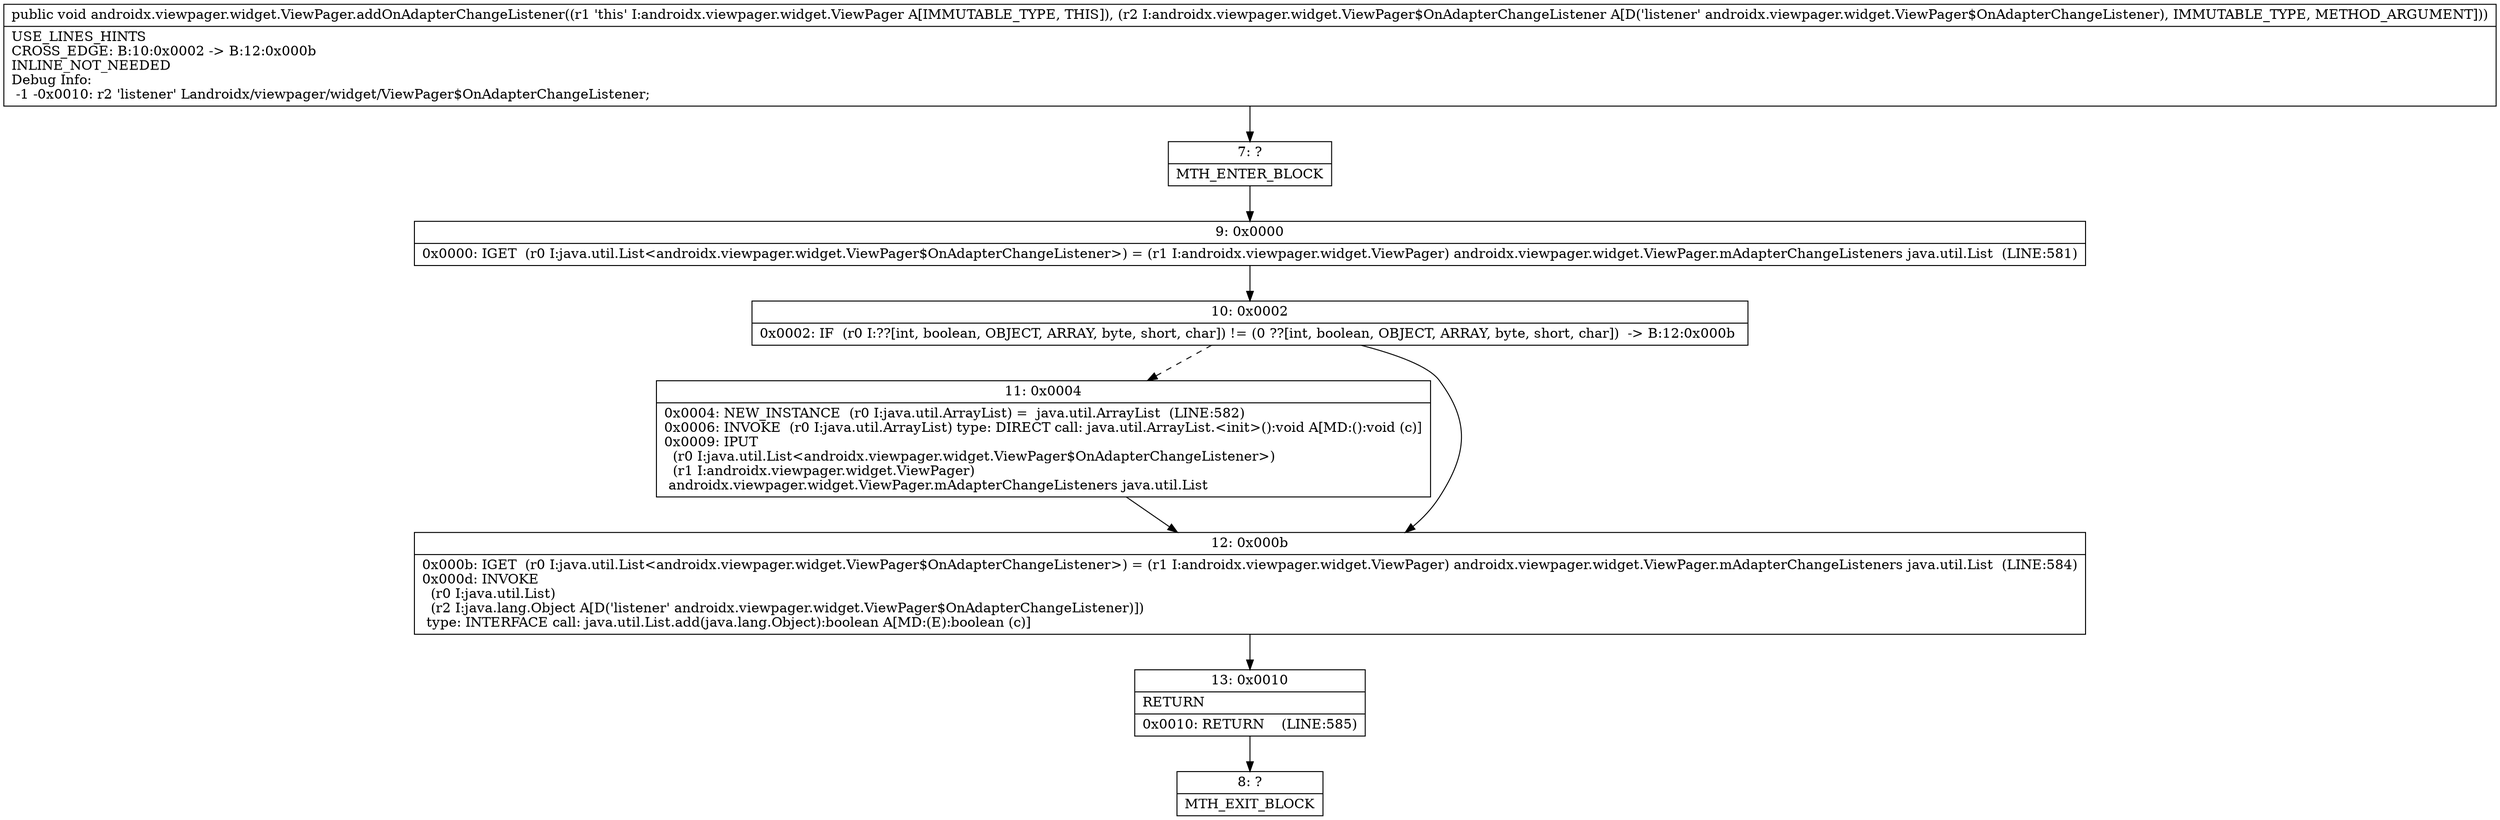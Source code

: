 digraph "CFG forandroidx.viewpager.widget.ViewPager.addOnAdapterChangeListener(Landroidx\/viewpager\/widget\/ViewPager$OnAdapterChangeListener;)V" {
Node_7 [shape=record,label="{7\:\ ?|MTH_ENTER_BLOCK\l}"];
Node_9 [shape=record,label="{9\:\ 0x0000|0x0000: IGET  (r0 I:java.util.List\<androidx.viewpager.widget.ViewPager$OnAdapterChangeListener\>) = (r1 I:androidx.viewpager.widget.ViewPager) androidx.viewpager.widget.ViewPager.mAdapterChangeListeners java.util.List  (LINE:581)\l}"];
Node_10 [shape=record,label="{10\:\ 0x0002|0x0002: IF  (r0 I:??[int, boolean, OBJECT, ARRAY, byte, short, char]) != (0 ??[int, boolean, OBJECT, ARRAY, byte, short, char])  \-\> B:12:0x000b \l}"];
Node_11 [shape=record,label="{11\:\ 0x0004|0x0004: NEW_INSTANCE  (r0 I:java.util.ArrayList) =  java.util.ArrayList  (LINE:582)\l0x0006: INVOKE  (r0 I:java.util.ArrayList) type: DIRECT call: java.util.ArrayList.\<init\>():void A[MD:():void (c)]\l0x0009: IPUT  \l  (r0 I:java.util.List\<androidx.viewpager.widget.ViewPager$OnAdapterChangeListener\>)\l  (r1 I:androidx.viewpager.widget.ViewPager)\l androidx.viewpager.widget.ViewPager.mAdapterChangeListeners java.util.List \l}"];
Node_12 [shape=record,label="{12\:\ 0x000b|0x000b: IGET  (r0 I:java.util.List\<androidx.viewpager.widget.ViewPager$OnAdapterChangeListener\>) = (r1 I:androidx.viewpager.widget.ViewPager) androidx.viewpager.widget.ViewPager.mAdapterChangeListeners java.util.List  (LINE:584)\l0x000d: INVOKE  \l  (r0 I:java.util.List)\l  (r2 I:java.lang.Object A[D('listener' androidx.viewpager.widget.ViewPager$OnAdapterChangeListener)])\l type: INTERFACE call: java.util.List.add(java.lang.Object):boolean A[MD:(E):boolean (c)]\l}"];
Node_13 [shape=record,label="{13\:\ 0x0010|RETURN\l|0x0010: RETURN    (LINE:585)\l}"];
Node_8 [shape=record,label="{8\:\ ?|MTH_EXIT_BLOCK\l}"];
MethodNode[shape=record,label="{public void androidx.viewpager.widget.ViewPager.addOnAdapterChangeListener((r1 'this' I:androidx.viewpager.widget.ViewPager A[IMMUTABLE_TYPE, THIS]), (r2 I:androidx.viewpager.widget.ViewPager$OnAdapterChangeListener A[D('listener' androidx.viewpager.widget.ViewPager$OnAdapterChangeListener), IMMUTABLE_TYPE, METHOD_ARGUMENT]))  | USE_LINES_HINTS\lCROSS_EDGE: B:10:0x0002 \-\> B:12:0x000b\lINLINE_NOT_NEEDED\lDebug Info:\l  \-1 \-0x0010: r2 'listener' Landroidx\/viewpager\/widget\/ViewPager$OnAdapterChangeListener;\l}"];
MethodNode -> Node_7;Node_7 -> Node_9;
Node_9 -> Node_10;
Node_10 -> Node_11[style=dashed];
Node_10 -> Node_12;
Node_11 -> Node_12;
Node_12 -> Node_13;
Node_13 -> Node_8;
}

